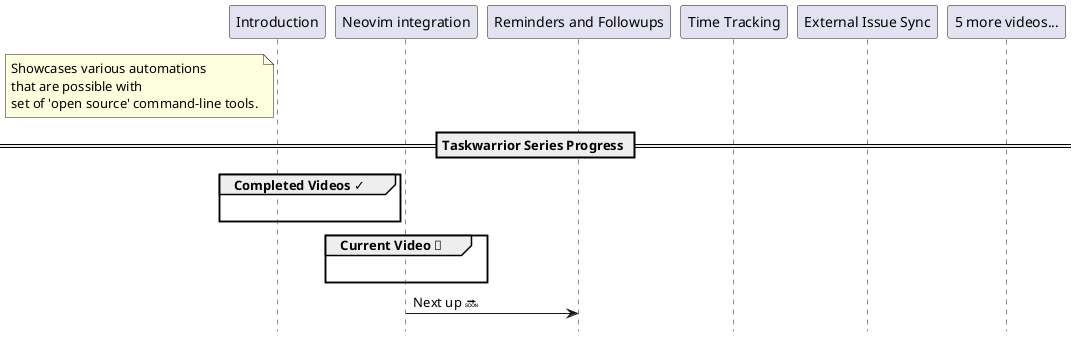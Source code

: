 @startuml
hide footbox

participant "Introduction" as V1
  note left of V1
    Showcases various automations 
    that are possible with 
    set of 'open source' command-line tools.
  end note

participant "Neovim integration" as V2
participant "Reminders and Followups" as V3
participant "Time Tracking" as V4
participant "External Issue Sync" as V5 
participant "5 more videos..." as V6
' participant "Notes, annotaiton and priority" as V6 
' participant "Custom Hooks: tmuxinator integration" as V7
' participant "Custom Hooks: commands trigger" as V8
' participant "Custom Hooks: labels automation" as V9
' participant "URL & Browser Integration" as V10

== Taskwarrior Series Progress ==

group Completed Videos ✓
V1 -[hidden]-> V1
end

group Current Video 🎥
    V2 -[hidden]-> V2
end

V2 -> V3 : Next up 🔜

@enduml
